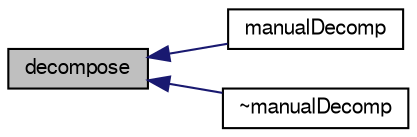 digraph "decompose"
{
  bgcolor="transparent";
  edge [fontname="FreeSans",fontsize="10",labelfontname="FreeSans",labelfontsize="10"];
  node [fontname="FreeSans",fontsize="10",shape=record];
  rankdir="LR";
  Node169 [label="decompose",height=0.2,width=0.4,color="black", fillcolor="grey75", style="filled", fontcolor="black"];
  Node169 -> Node170 [dir="back",color="midnightblue",fontsize="10",style="solid",fontname="FreeSans"];
  Node170 [label="manualDecomp",height=0.2,width=0.4,color="black",URL="$a28610.html#a28929a436e9cf15f96190d1e1f869a40",tooltip="Construct given the decomposition dictionary. "];
  Node169 -> Node171 [dir="back",color="midnightblue",fontsize="10",style="solid",fontname="FreeSans"];
  Node171 [label="~manualDecomp",height=0.2,width=0.4,color="black",URL="$a28610.html#a9c4eb823b577461c903a9c234fbacb72",tooltip="Destructor. "];
}

